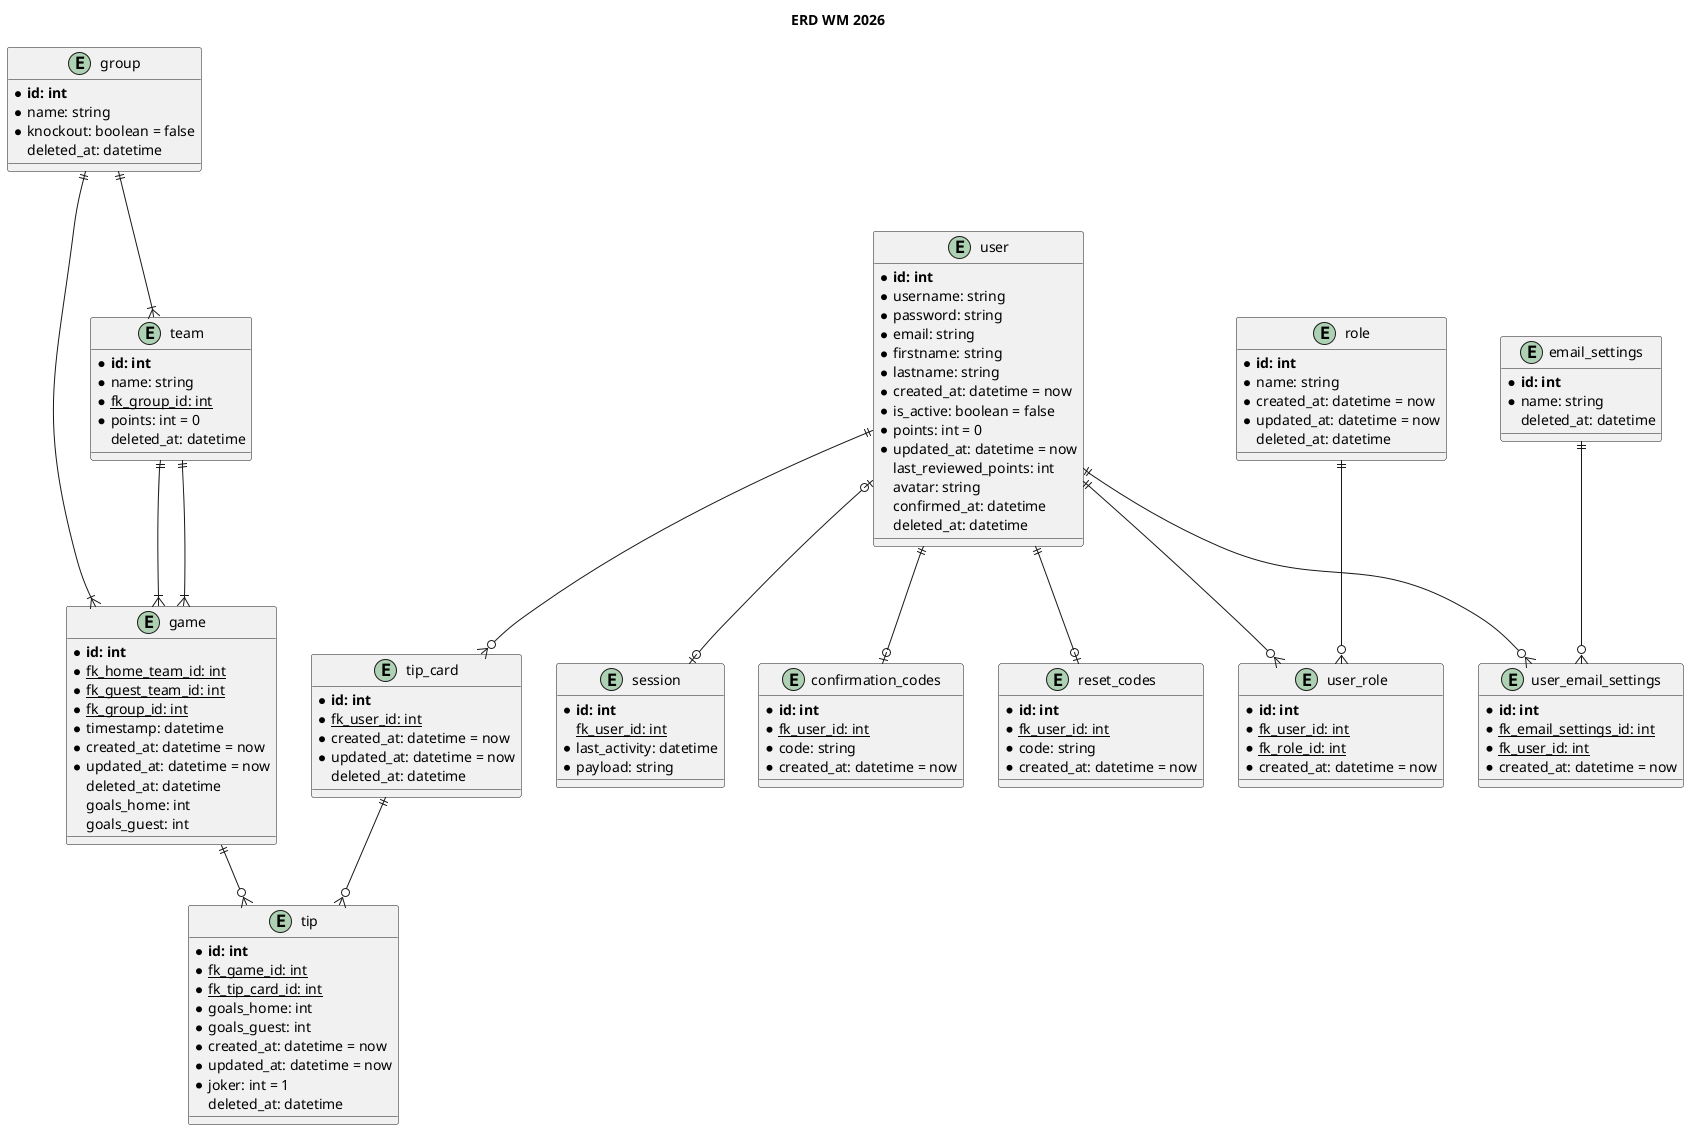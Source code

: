 @startuml erd

title ERD WM 2026

entity user {
    * **id: int**
    * username: string
    * password: string
    * email: string
    * firstname: string
    * lastname: string
    * created_at: datetime = now
    * is_active: boolean = false
    * points: int = 0
    * updated_at: datetime = now
    last_reviewed_points: int
    avatar: string
    confirmed_at: datetime
    deleted_at: datetime
}

entity confirmation_codes {
    * **id: int**
    * {static} fk_user_id: int
    * code: string
    * created_at: datetime = now
}

entity reset_codes {
    * **id: int**
    * {static} fk_user_id: int
    * code: string
    * created_at: datetime = now
}

entity session {
    * **id: int**
    {static} fk_user_id: int
    * last_activity: datetime
    * payload: string
}

entity role {
    * **id: int**
    * name: string
    * created_at: datetime = now
    * updated_at: datetime = now
    deleted_at: datetime
}

entity user_role {
    * **id: int**
    * {static} fk_user_id: int
    * {static} fk_role_id: int
    * created_at: datetime = now
}

entity game {
    * **id: int**
    * {static} fk_home_team_id: int
    * {static} fk_guest_team_id: int
    * {static} fk_group_id: int
    * timestamp: datetime
    * created_at: datetime = now
    * updated_at: datetime = now
    deleted_at: datetime
    goals_home: int
    goals_guest: int
}

entity team {
    * **id: int**
    * name: string
    * {static} fk_group_id: int
    * points: int = 0
    deleted_at: datetime
}

entity group {
    * **id: int**
    * name: string
    * knockout: boolean = false
    deleted_at: datetime
}

entity tip {
    * **id: int**
    * {static} fk_game_id: int
    * {static} fk_tip_card_id: int
    * goals_home: int
    * goals_guest: int
    * created_at: datetime = now
    * updated_at: datetime = now
    * joker: int = 1
    deleted_at: datetime
}

entity tip_card {
    * **id: int**
    * {static} fk_user_id: int
    * created_at: datetime = now
    * updated_at: datetime = now
    deleted_at: datetime
}

entity email_settings {
    * **id: int**
    * name: string
    deleted_at: datetime
}

entity user_email_settings {
    * **id: int**
    * {static} fk_email_settings_id: int
    * {static} fk_user_id: int
    * created_at: datetime = now
}

user ||--o| confirmation_codes
user ||--o| reset_codes
user |o--o| session
user ||--o{ user_role
role ||--o{ user_role
team ||--|{ game
team ||--|{ game
group ||--|{ game
group ||--|{ team
game ||--o{ tip
tip_card ||--o{ tip
user ||--o{ tip_card
email_settings ||--o{ user_email_settings
user ||--o{ user_email_settings

@enduml
